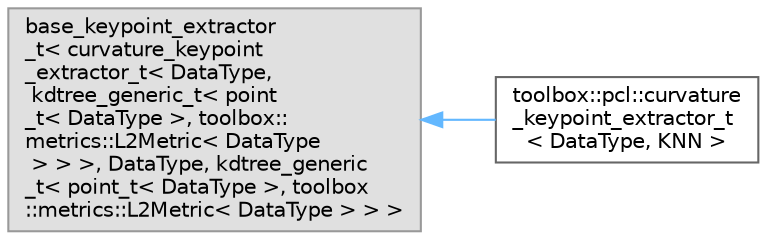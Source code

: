 digraph "Graphical Class Hierarchy"
{
 // LATEX_PDF_SIZE
  bgcolor="transparent";
  edge [fontname=Helvetica,fontsize=10,labelfontname=Helvetica,labelfontsize=10];
  node [fontname=Helvetica,fontsize=10,shape=box,height=0.2,width=0.4];
  rankdir="LR";
  Node0 [id="Node000000",label="base_keypoint_extractor\l_t\< curvature_keypoint\l_extractor_t\< DataType,\l kdtree_generic_t\< point\l_t\< DataType \>, toolbox::\lmetrics::L2Metric\< DataType\l \> \> \>, DataType, kdtree_generic\l_t\< point_t\< DataType \>, toolbox\l::metrics::L2Metric\< DataType \> \> \>",height=0.2,width=0.4,color="grey60", fillcolor="#E0E0E0", style="filled",tooltip=" "];
  Node0 -> Node1 [id="edge9_Node000000_Node000001",dir="back",color="steelblue1",style="solid",tooltip=" "];
  Node1 [id="Node000001",label="toolbox::pcl::curvature\l_keypoint_extractor_t\l\< DataType, KNN \>",height=0.2,width=0.4,color="grey40", fillcolor="white", style="filled",URL="$classtoolbox_1_1pcl_1_1curvature__keypoint__extractor__t.html",tooltip="基于曲率的关键点提取器 / Curvature-based keypoint extractor"];
}
